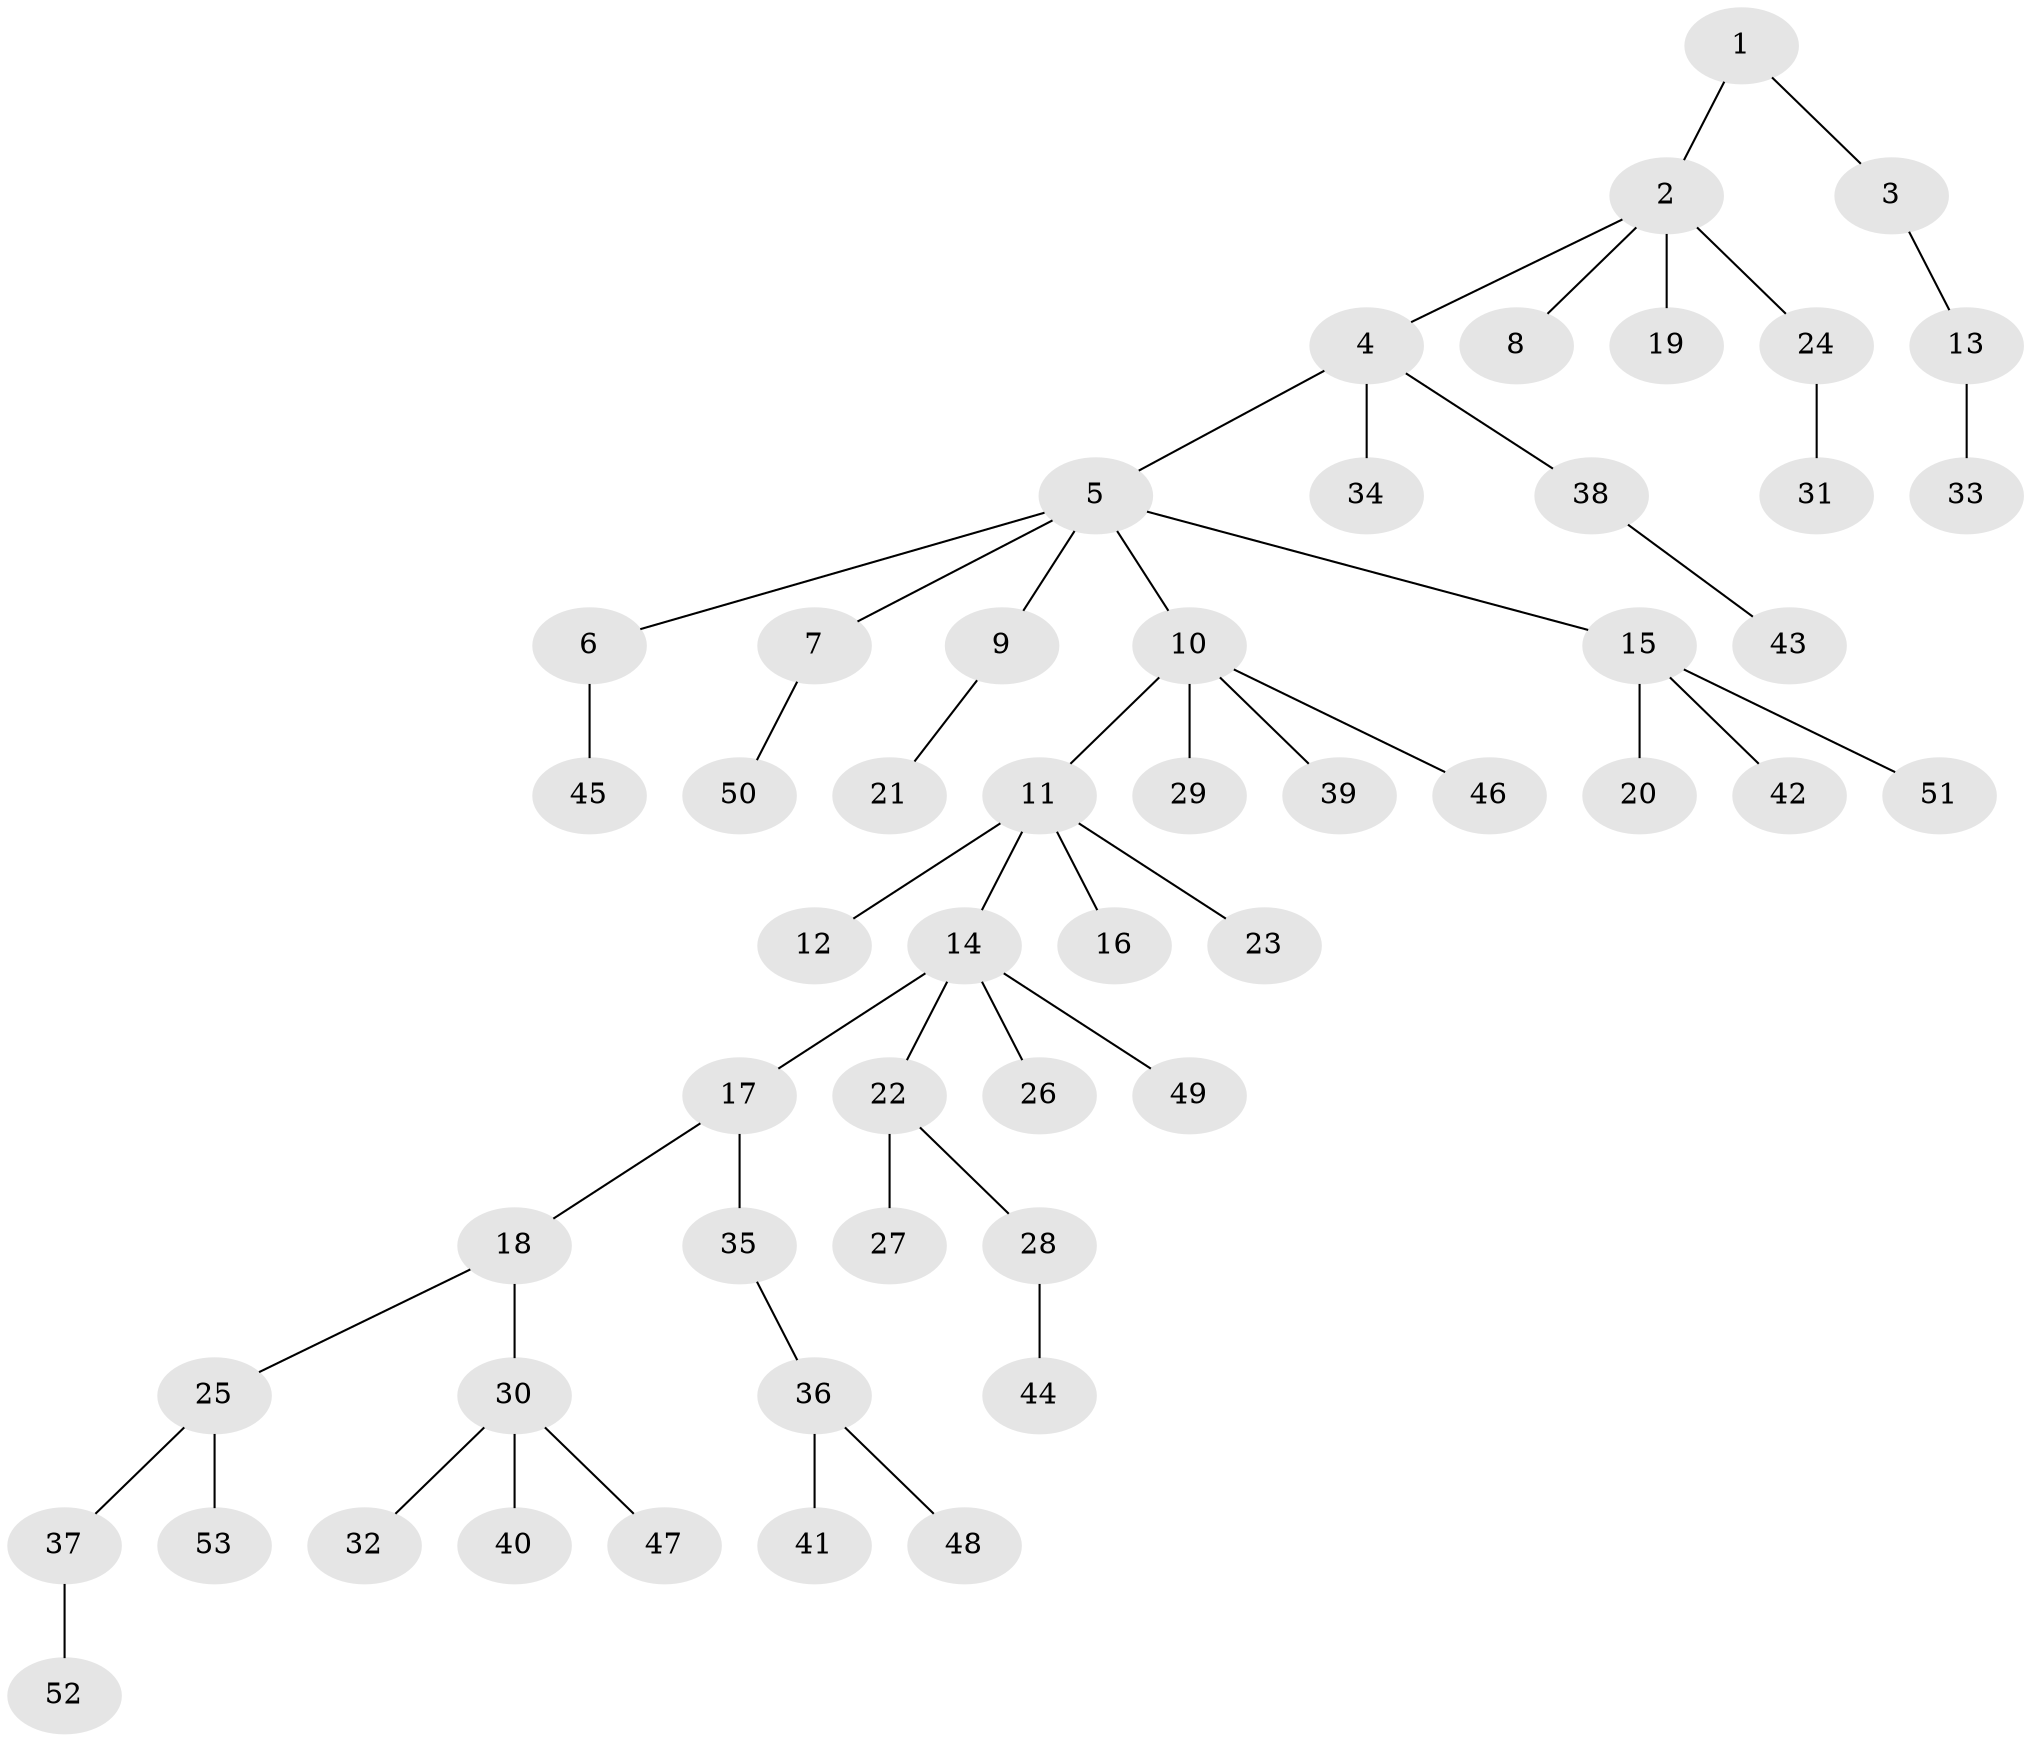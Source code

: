 // coarse degree distribution, {2: 0.16216216216216217, 4: 0.10810810810810811, 8: 0.02702702702702703, 1: 0.5945945945945946, 3: 0.08108108108108109, 5: 0.02702702702702703}
// Generated by graph-tools (version 1.1) at 2025/24/03/03/25 07:24:06]
// undirected, 53 vertices, 52 edges
graph export_dot {
graph [start="1"]
  node [color=gray90,style=filled];
  1;
  2;
  3;
  4;
  5;
  6;
  7;
  8;
  9;
  10;
  11;
  12;
  13;
  14;
  15;
  16;
  17;
  18;
  19;
  20;
  21;
  22;
  23;
  24;
  25;
  26;
  27;
  28;
  29;
  30;
  31;
  32;
  33;
  34;
  35;
  36;
  37;
  38;
  39;
  40;
  41;
  42;
  43;
  44;
  45;
  46;
  47;
  48;
  49;
  50;
  51;
  52;
  53;
  1 -- 2;
  1 -- 3;
  2 -- 4;
  2 -- 8;
  2 -- 19;
  2 -- 24;
  3 -- 13;
  4 -- 5;
  4 -- 34;
  4 -- 38;
  5 -- 6;
  5 -- 7;
  5 -- 9;
  5 -- 10;
  5 -- 15;
  6 -- 45;
  7 -- 50;
  9 -- 21;
  10 -- 11;
  10 -- 29;
  10 -- 39;
  10 -- 46;
  11 -- 12;
  11 -- 14;
  11 -- 16;
  11 -- 23;
  13 -- 33;
  14 -- 17;
  14 -- 22;
  14 -- 26;
  14 -- 49;
  15 -- 20;
  15 -- 42;
  15 -- 51;
  17 -- 18;
  17 -- 35;
  18 -- 25;
  18 -- 30;
  22 -- 27;
  22 -- 28;
  24 -- 31;
  25 -- 37;
  25 -- 53;
  28 -- 44;
  30 -- 32;
  30 -- 40;
  30 -- 47;
  35 -- 36;
  36 -- 41;
  36 -- 48;
  37 -- 52;
  38 -- 43;
}
